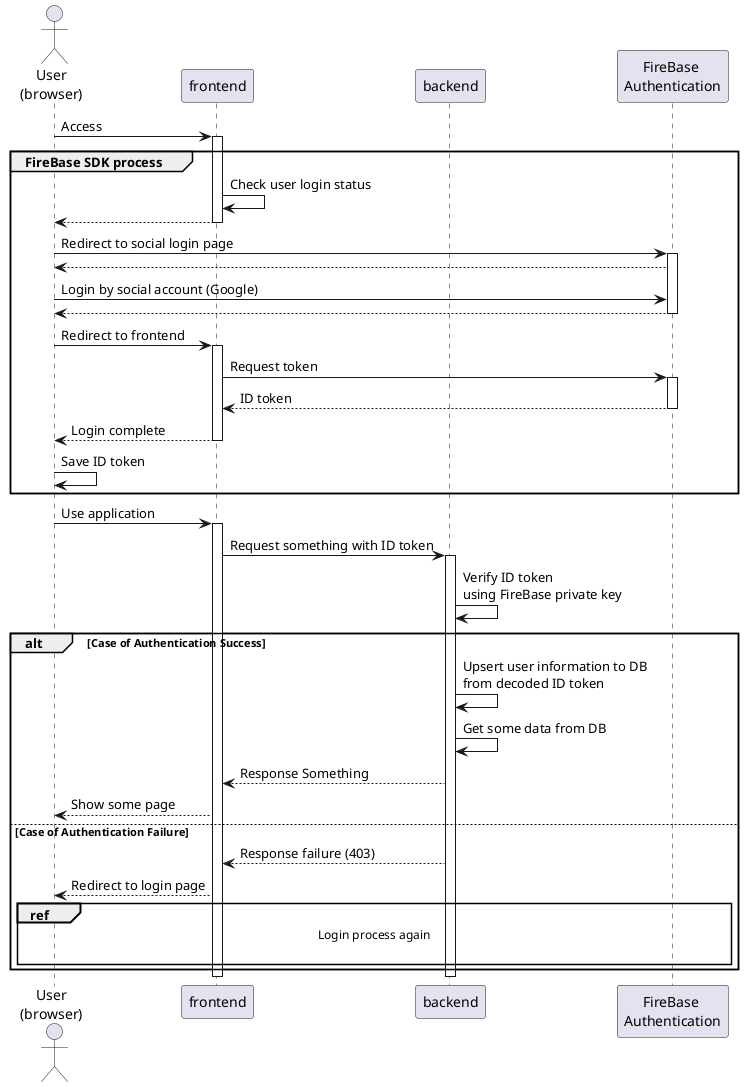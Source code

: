 @startuml authentication

Actor "User\n(browser)" as user
participant "frontend" as fe
participant "backend" as be
participant "FireBase \nAuthentication" as auth

user -> fe: Access
group FireBase SDK process
    activate fe
        fe -> fe: Check user login status
        fe --> user: 
    deactivate
    user -> auth: Redirect to social login page
    activate auth
        auth --> user
        user -> auth: Login by social account (Google)
        auth --> user
    deactivate
    user -> fe: Redirect to frontend
    activate fe
        fe -> auth: Request token
        activate auth
            auth --> fe: ID token
        deactivate
        fe --> user: Login complete
    deactivate
    user -> user: Save ID token
end
user -> fe: Use application
activate fe
    fe -> be: Request something with ID token
    activate be
        be -> be: Verify ID token \nusing FireBase private key
        alt Case of Authentication Success
            be -> be: Upsert user information to DB \nfrom decoded ID token
            be -> be: Get some data from DB
            be --> fe: Response Something
            fe --> user: Show some page
        
        else Case of Authentication Failure
            be --> fe: Response failure (403)
            fe --> user: Redirect to login page
            ref over user, auth: Login process again\n
        end
    deactivate
deactivate

@enduml
